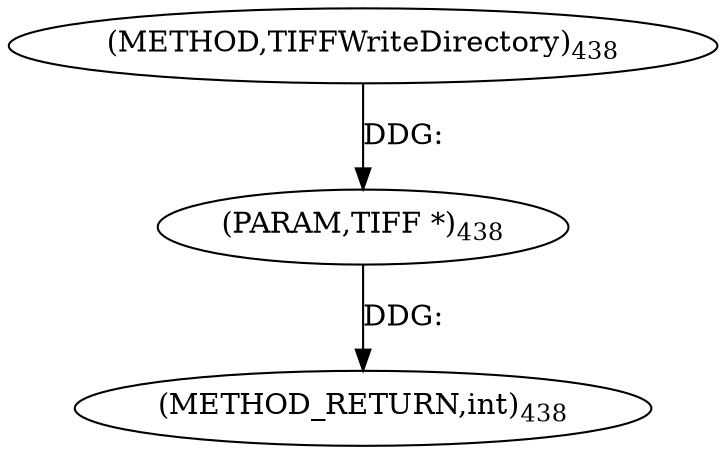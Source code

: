 digraph "TIFFWriteDirectory" {  
"8829" [label = <(METHOD,TIFFWriteDirectory)<SUB>438</SUB>> ]
"8831" [label = <(METHOD_RETURN,int)<SUB>438</SUB>> ]
"8830" [label = <(PARAM,TIFF *)<SUB>438</SUB>> ]
  "8830" -> "8831"  [ label = "DDG: "] 
  "8829" -> "8830"  [ label = "DDG: "] 
}
